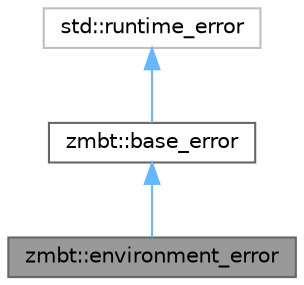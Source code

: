 digraph "zmbt::environment_error"
{
 // LATEX_PDF_SIZE
  bgcolor="transparent";
  edge [fontname=Helvetica,fontsize=10,labelfontname=Helvetica,labelfontsize=10];
  node [fontname=Helvetica,fontsize=10,shape=box,height=0.2,width=0.4];
  Node1 [id="Node000001",label="zmbt::environment_error",height=0.2,width=0.4,color="gray40", fillcolor="grey60", style="filled", fontcolor="black",tooltip="Test environment error."];
  Node2 -> Node1 [id="edge1_Node000001_Node000002",dir="back",color="steelblue1",style="solid",tooltip=" "];
  Node2 [id="Node000002",label="zmbt::base_error",height=0.2,width=0.4,color="gray40", fillcolor="white", style="filled",URL="$structzmbt_1_1base__error.html",tooltip="ZMBT Base exception."];
  Node3 -> Node2 [id="edge2_Node000002_Node000003",dir="back",color="steelblue1",style="solid",tooltip=" "];
  Node3 [id="Node000003",label="std::runtime_error",height=0.2,width=0.4,color="grey75", fillcolor="white", style="filled",tooltip=" "];
}

